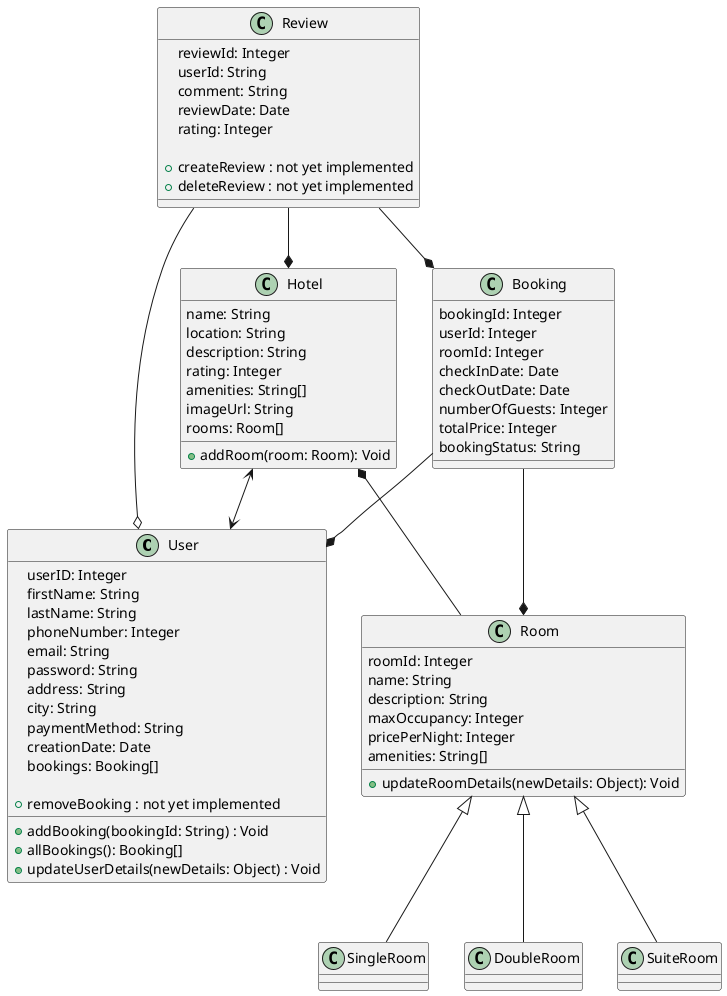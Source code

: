 @startuml Class Interactions



Class User {
  userID: Integer
  firstName: String
  lastName: String
  phoneNumber: Integer
  email: String
  password: String
  address: String
  city: String
  paymentMethod: String
  creationDate: Date
  bookings: Booking[]

  + addBooking(bookingId: String) : Void
  + allBookings(): Booking[]
  + updateUserDetails(newDetails: Object) : Void
  + removeBooking : not yet implemented
}

Class Room {
  roomId: Integer
  name: String
  description: String
  maxOccupancy: Integer
  pricePerNight: Integer
  amenities: String[]

  + updateRoomDetails(newDetails: Object): Void
}

' The Room classes are for visual representation only
Class SingleRoom {}
Class DoubleRoom {}
Class SuiteRoom {}

Class Booking {
  bookingId: Integer
  userId: Integer
  roomId: Integer
  checkInDate: Date
  checkOutDate: Date
  numberOfGuests: Integer
  totalPrice: Integer
  bookingStatus: String
}

Class Hotel {
  name: String
  location: String
  description: String
  rating: Integer
  amenities: String[]
  imageUrl: String
  rooms: Room[]

  + addRoom(room: Room): Void
}

Class Review {
  reviewId: Integer
  userId: String
  comment: String
  reviewDate: Date
  rating: Integer

  + createReview : not yet implemented
  + deleteReview : not yet implemented
}

Hotel <--> User
Hotel *-- Room
Room <|-- SingleRoom
Room <|-- DoubleRoom
Room <|-- SuiteRoom
' a Booking cannot exist without a user and a room
Booking --* User
Booking --* Room
' A review can exist independent of the user
Review --o User
' A review cannot exist without a hotel to review (:
Review --* Hotel
' A review cannot exist without a booking
Review --* Booking



@enduml
